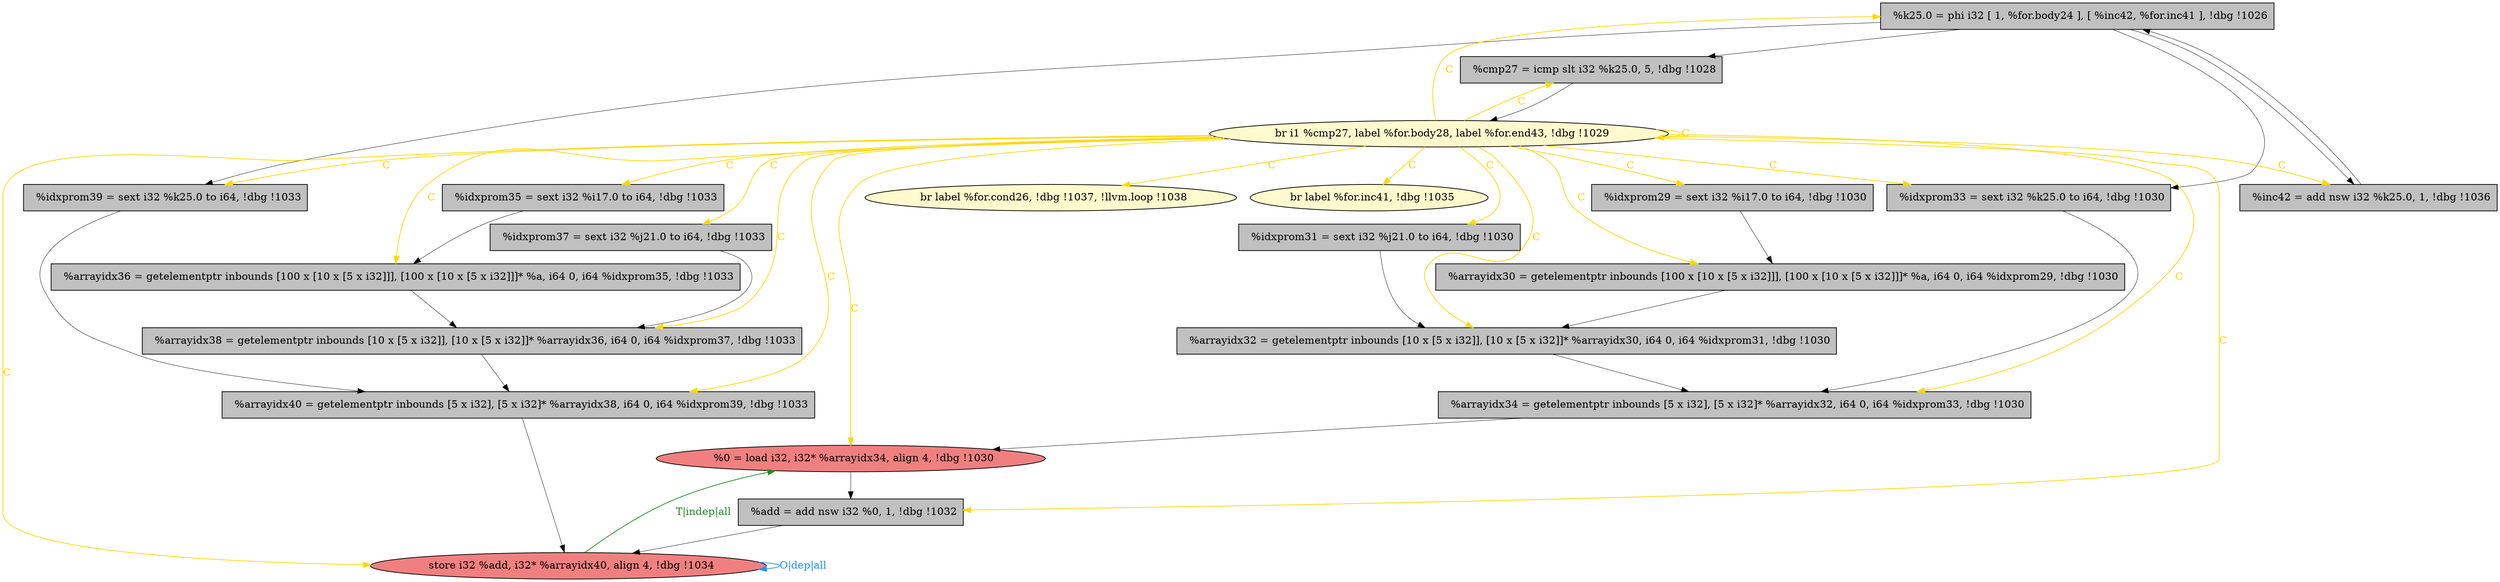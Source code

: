 
digraph G {


node669 [fillcolor=grey,label="  %idxprom31 = sext i32 %j21.0 to i64, !dbg !1030",shape=rectangle,style=filled ]
node667 [fillcolor=lightcoral,label="  %0 = load i32, i32* %arrayidx34, align 4, !dbg !1030",shape=ellipse,style=filled ]
node668 [fillcolor=grey,label="  %idxprom39 = sext i32 %k25.0 to i64, !dbg !1033",shape=rectangle,style=filled ]
node654 [fillcolor=grey,label="  %k25.0 = phi i32 [ 1, %for.body24 ], [ %inc42, %for.inc41 ], !dbg !1026",shape=rectangle,style=filled ]
node652 [fillcolor=grey,label="  %idxprom35 = sext i32 %i17.0 to i64, !dbg !1033",shape=rectangle,style=filled ]
node666 [fillcolor=grey,label="  %idxprom33 = sext i32 %k25.0 to i64, !dbg !1030",shape=rectangle,style=filled ]
node665 [fillcolor=grey,label="  %arrayidx36 = getelementptr inbounds [100 x [10 x [5 x i32]]], [100 x [10 x [5 x i32]]]* %a, i64 0, i64 %idxprom35, !dbg !1033",shape=rectangle,style=filled ]
node655 [fillcolor=grey,label="  %arrayidx34 = getelementptr inbounds [5 x i32], [5 x i32]* %arrayidx32, i64 0, i64 %idxprom33, !dbg !1030",shape=rectangle,style=filled ]
node658 [fillcolor=grey,label="  %add = add nsw i32 %0, 1, !dbg !1032",shape=rectangle,style=filled ]
node651 [fillcolor=grey,label="  %idxprom37 = sext i32 %j21.0 to i64, !dbg !1033",shape=rectangle,style=filled ]
node650 [fillcolor=grey,label="  %arrayidx30 = getelementptr inbounds [100 x [10 x [5 x i32]]], [100 x [10 x [5 x i32]]]* %a, i64 0, i64 %idxprom29, !dbg !1030",shape=rectangle,style=filled ]
node664 [fillcolor=grey,label="  %cmp27 = icmp slt i32 %k25.0, 5, !dbg !1028",shape=rectangle,style=filled ]
node656 [fillcolor=grey,label="  %arrayidx40 = getelementptr inbounds [5 x i32], [5 x i32]* %arrayidx38, i64 0, i64 %idxprom39, !dbg !1033",shape=rectangle,style=filled ]
node649 [fillcolor=grey,label="  %arrayidx38 = getelementptr inbounds [10 x [5 x i32]], [10 x [5 x i32]]* %arrayidx36, i64 0, i64 %idxprom37, !dbg !1033",shape=rectangle,style=filled ]
node657 [fillcolor=grey,label="  %arrayidx32 = getelementptr inbounds [10 x [5 x i32]], [10 x [5 x i32]]* %arrayidx30, i64 0, i64 %idxprom31, !dbg !1030",shape=rectangle,style=filled ]
node660 [fillcolor=lemonchiffon,label="  br label %for.cond26, !dbg !1037, !llvm.loop !1038",shape=ellipse,style=filled ]
node653 [fillcolor=lightcoral,label="  store i32 %add, i32* %arrayidx40, align 4, !dbg !1034",shape=ellipse,style=filled ]
node661 [fillcolor=lemonchiffon,label="  br label %for.inc41, !dbg !1035",shape=ellipse,style=filled ]
node662 [fillcolor=grey,label="  %idxprom29 = sext i32 %i17.0 to i64, !dbg !1030",shape=rectangle,style=filled ]
node659 [fillcolor=lemonchiffon,label="  br i1 %cmp27, label %for.body28, label %for.end43, !dbg !1029",shape=ellipse,style=filled ]
node663 [fillcolor=grey,label="  %inc42 = add nsw i32 %k25.0, 1, !dbg !1036",shape=rectangle,style=filled ]

node659->node652 [style=solid,color=gold,label="C",penwidth=1.0,fontcolor=gold ]
node659->node658 [style=solid,color=gold,label="C",penwidth=1.0,fontcolor=gold ]
node659->node667 [style=solid,color=gold,label="C",penwidth=1.0,fontcolor=gold ]
node659->node657 [style=solid,color=gold,label="C",penwidth=1.0,fontcolor=gold ]
node668->node656 [style=solid,color=black,label="",penwidth=0.5,fontcolor=black ]
node656->node653 [style=solid,color=black,label="",penwidth=0.5,fontcolor=black ]
node659->node650 [style=solid,color=gold,label="C",penwidth=1.0,fontcolor=gold ]
node659->node656 [style=solid,color=gold,label="C",penwidth=1.0,fontcolor=gold ]
node655->node667 [style=solid,color=black,label="",penwidth=0.5,fontcolor=black ]
node659->node660 [style=solid,color=gold,label="C",penwidth=1.0,fontcolor=gold ]
node659->node666 [style=solid,color=gold,label="C",penwidth=1.0,fontcolor=gold ]
node663->node654 [style=solid,color=black,label="",penwidth=0.5,fontcolor=black ]
node649->node656 [style=solid,color=black,label="",penwidth=0.5,fontcolor=black ]
node659->node659 [style=solid,color=gold,label="C",penwidth=1.0,fontcolor=gold ]
node659->node654 [style=solid,color=gold,label="C",penwidth=1.0,fontcolor=gold ]
node653->node667 [style=solid,color=forestgreen,label="T|indep|all",penwidth=1.0,fontcolor=forestgreen ]
node659->node663 [style=solid,color=gold,label="C",penwidth=1.0,fontcolor=gold ]
node658->node653 [style=solid,color=black,label="",penwidth=0.5,fontcolor=black ]
node664->node659 [style=solid,color=black,label="",penwidth=0.5,fontcolor=black ]
node666->node655 [style=solid,color=black,label="",penwidth=0.5,fontcolor=black ]
node654->node666 [style=solid,color=black,label="",penwidth=0.5,fontcolor=black ]
node659->node661 [style=solid,color=gold,label="C",penwidth=1.0,fontcolor=gold ]
node659->node664 [style=solid,color=gold,label="C",penwidth=1.0,fontcolor=gold ]
node665->node649 [style=solid,color=black,label="",penwidth=0.5,fontcolor=black ]
node667->node658 [style=solid,color=black,label="",penwidth=0.5,fontcolor=black ]
node654->node663 [style=solid,color=black,label="",penwidth=0.5,fontcolor=black ]
node657->node655 [style=solid,color=black,label="",penwidth=0.5,fontcolor=black ]
node659->node653 [style=solid,color=gold,label="C",penwidth=1.0,fontcolor=gold ]
node659->node662 [style=solid,color=gold,label="C",penwidth=1.0,fontcolor=gold ]
node651->node649 [style=solid,color=black,label="",penwidth=0.5,fontcolor=black ]
node659->node649 [style=solid,color=gold,label="C",penwidth=1.0,fontcolor=gold ]
node662->node650 [style=solid,color=black,label="",penwidth=0.5,fontcolor=black ]
node650->node657 [style=solid,color=black,label="",penwidth=0.5,fontcolor=black ]
node654->node664 [style=solid,color=black,label="",penwidth=0.5,fontcolor=black ]
node659->node651 [style=solid,color=gold,label="C",penwidth=1.0,fontcolor=gold ]
node659->node665 [style=solid,color=gold,label="C",penwidth=1.0,fontcolor=gold ]
node659->node668 [style=solid,color=gold,label="C",penwidth=1.0,fontcolor=gold ]
node669->node657 [style=solid,color=black,label="",penwidth=0.5,fontcolor=black ]
node654->node668 [style=solid,color=black,label="",penwidth=0.5,fontcolor=black ]
node652->node665 [style=solid,color=black,label="",penwidth=0.5,fontcolor=black ]
node659->node669 [style=solid,color=gold,label="C",penwidth=1.0,fontcolor=gold ]
node659->node655 [style=solid,color=gold,label="C",penwidth=1.0,fontcolor=gold ]
node653->node653 [style=solid,color=dodgerblue,label="O|dep|all",penwidth=1.0,fontcolor=dodgerblue ]


}
